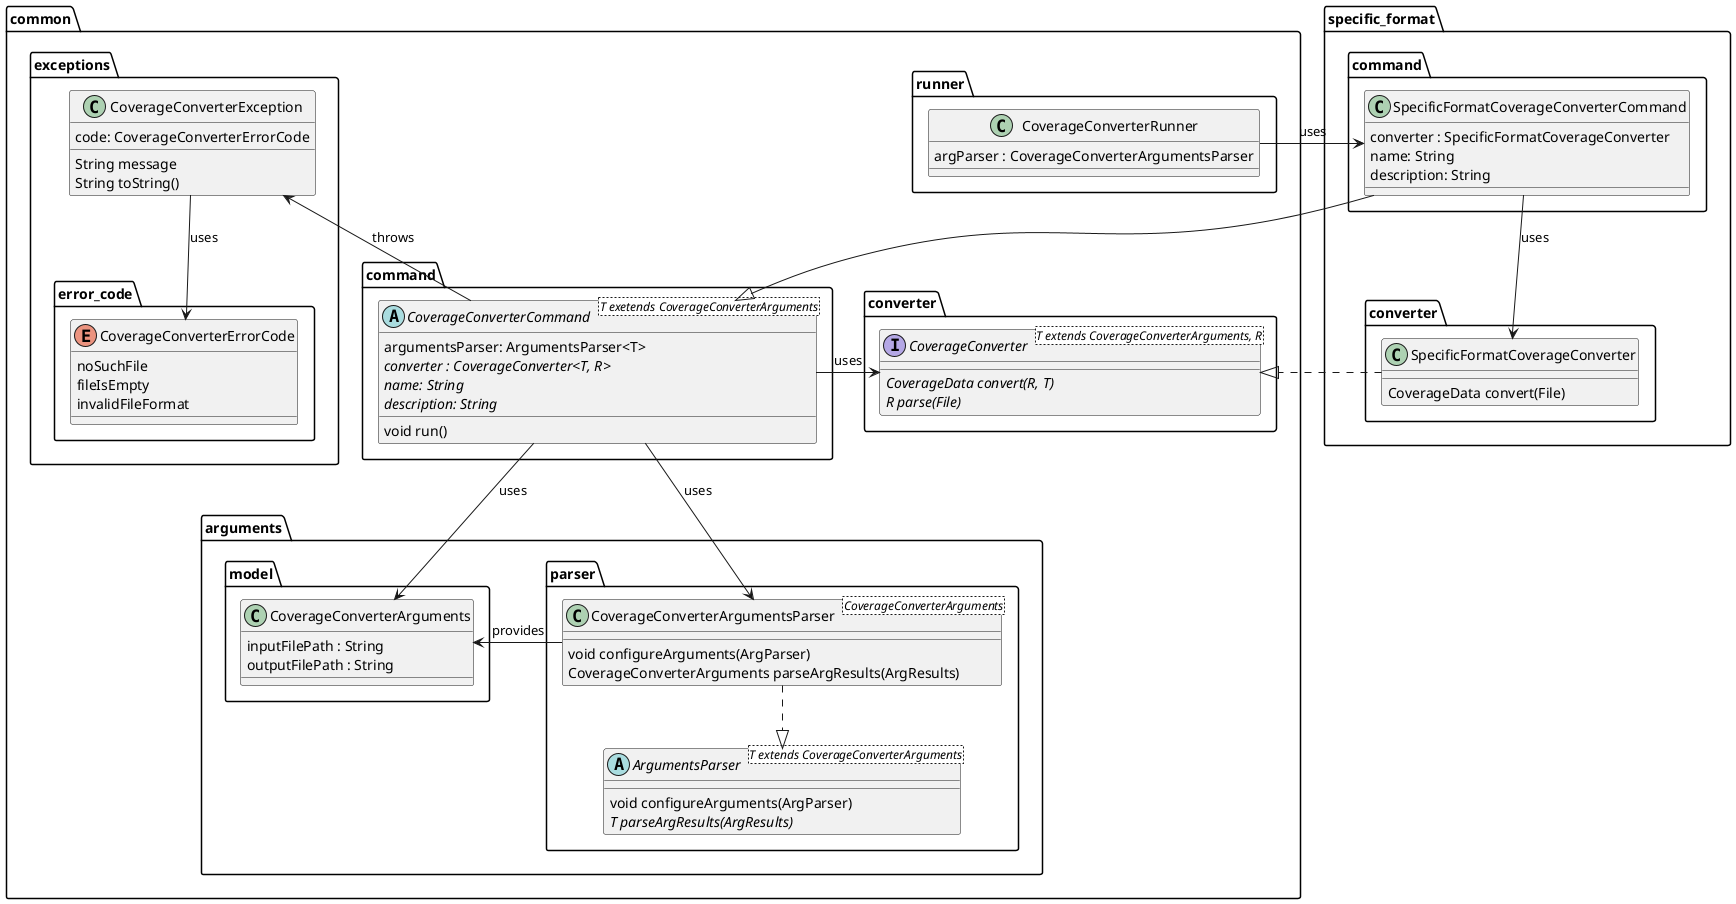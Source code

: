 @startuml coverage_class_diagram

package common {
    package arguments {
        package model {
            class CoverageConverterArguments {
                inputFilePath : String
                outputFilePath : String
            }
        }

        package parser {
            class CoverageConverterArgumentsParser<CoverageConverterArguments> {
                void configureArguments(ArgParser)
                CoverageConverterArguments parseArgResults(ArgResults)
            }
            
            abstract ArgumentsParser<T extends CoverageConverterArguments> {
                void configureArguments(ArgParser)
                {abstract} T parseArgResults(ArgResults)
            }
        }
    }


    package command {
        abstract CoverageConverterCommand<T exetends CoverageConverterArguments> {
            argumentsParser: ArgumentsParser<T>
            {abstract} converter : CoverageConverter<T, R>
            {abstract} name: String
            {abstract} description: String
            void run()
        }
    }

    package converter {
        interface CoverageConverter<T extends CoverageConverterArguments, R> {
            {abstract} CoverageData convert(R, T)
            {abstract} R parse(File)
        }
    }


    package runner {
        class CoverageConverterRunner {
            argParser : CoverageConverterArgumentsParser
        }
    }

    package exceptions {
        class CoverageConverterException{
            code: CoverageConverterErrorCode
            {method} String message
            String toString()
        }


        package error_code {
            enum CoverageConverterErrorCode {
                noSuchFile
                fileIsEmpty
                invalidFileFormat
            }
        }
    }
}

package specific_format {
    package converter as specific_format.converter {
        class SpecificFormatCoverageConverter {
            CoverageData convert(File)
        }
    }

    package command as specific_format.command {
        class SpecificFormatCoverageConverterCommand {
            converter : SpecificFormatCoverageConverter
            name: String
            description: String
        }
    }
}


CoverageConverterRunner -right-> SpecificFormatCoverageConverterCommand : uses

CoverageConverterArgumentsParser -left-> CoverageConverterArguments : provides
CoverageConverterArgumentsParser ..|> ArgumentsParser


SpecificFormatCoverageConverterCommand --> SpecificFormatCoverageConverter : uses
SpecificFormatCoverageConverterCommand --|> CoverageConverterCommand

SpecificFormatCoverageConverter .down.|> CoverageConverter

CoverageConverterCommand --> CoverageConverterArguments : uses
CoverageConverterCommand -left-> CoverageConverter : uses
CoverageConverterCommand -up-> CoverageConverterException : throws
CoverageConverterCommand --> CoverageConverterArgumentsParser : uses

CoverageConverterException --> CoverageConverterErrorCode : uses



@enduml
